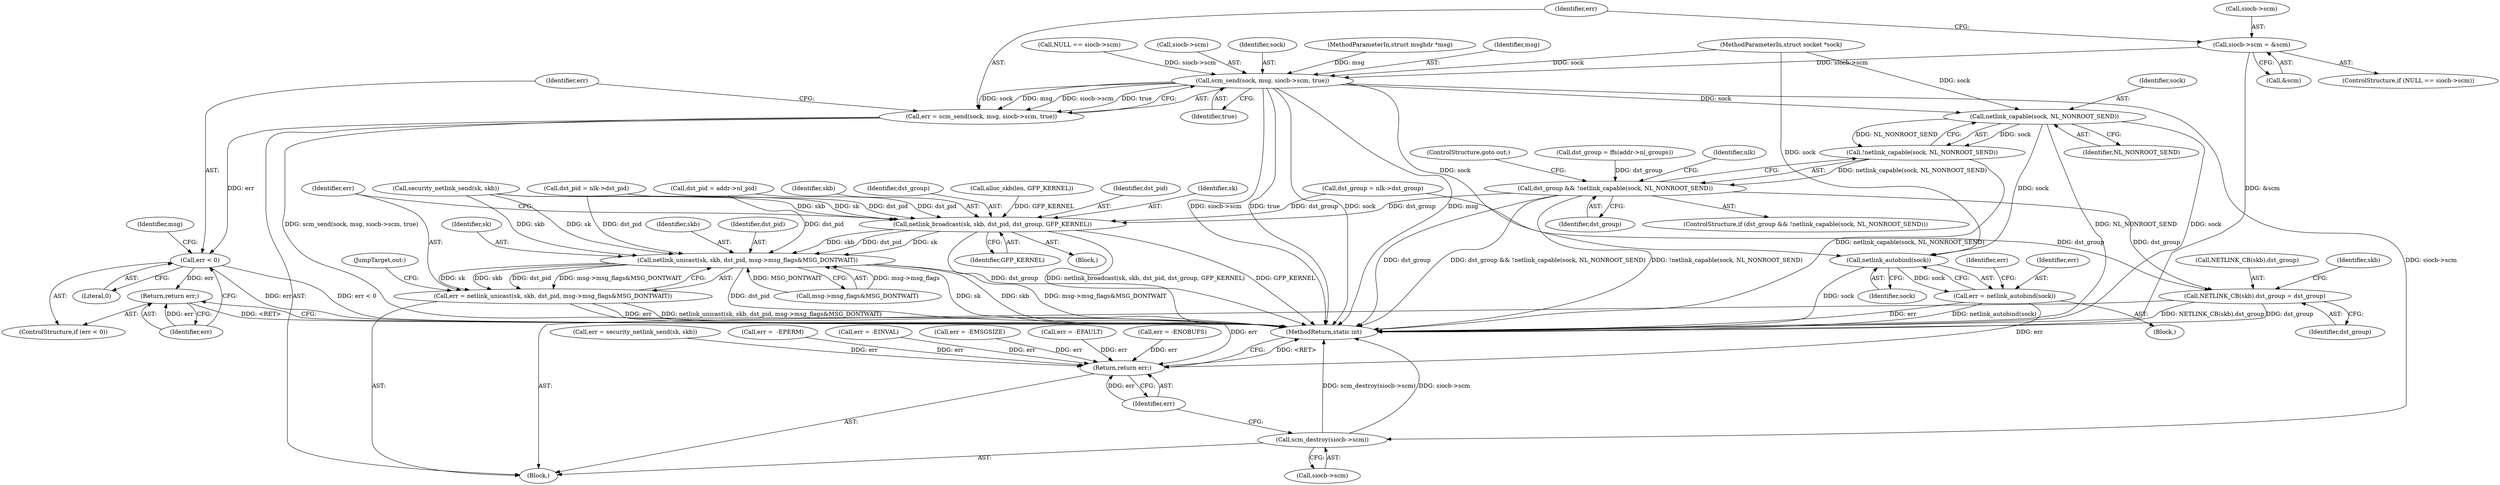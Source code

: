 digraph "0_linux_e0e3cea46d31d23dc40df0a49a7a2c04fe8edfea@pointer" {
"1000148" [label="(Call,siocb->scm = &scm)"];
"1000156" [label="(Call,scm_send(sock, msg, siocb->scm, true))"];
"1000154" [label="(Call,err = scm_send(sock, msg, siocb->scm, true))"];
"1000164" [label="(Call,err < 0)"];
"1000167" [label="(Return,return err;)"];
"1000204" [label="(Call,netlink_capable(sock, NL_NONROOT_SEND))"];
"1000203" [label="(Call,!netlink_capable(sock, NL_NONROOT_SEND))"];
"1000201" [label="(Call,dst_group && !netlink_capable(sock, NL_NONROOT_SEND))"];
"1000268" [label="(Call,NETLINK_CB(skb).dst_group = dst_group)"];
"1000321" [label="(Call,netlink_broadcast(sk, skb, dst_pid, dst_group, GFP_KERNEL))"];
"1000329" [label="(Call,netlink_unicast(sk, skb, dst_pid, msg->msg_flags&MSG_DONTWAIT))"];
"1000327" [label="(Call,err = netlink_unicast(sk, skb, dst_pid, msg->msg_flags&MSG_DONTWAIT))"];
"1000343" [label="(Return,return err;)"];
"1000228" [label="(Call,netlink_autobind(sock))"];
"1000226" [label="(Call,err = netlink_autobind(sock))"];
"1000339" [label="(Call,scm_destroy(siocb->scm))"];
"1000185" [label="(Call,dst_pid = addr->nl_pid)"];
"1000166" [label="(Literal,0)"];
"1000268" [label="(Call,NETLINK_CB(skb).dst_group = dst_group)"];
"1000246" [label="(Call,err = -ENOBUFS)"];
"1000324" [label="(Identifier,dst_pid)"];
"1000157" [label="(Identifier,sock)"];
"1000340" [label="(Call,siocb->scm)"];
"1000103" [label="(MethodParameterIn,struct msghdr *msg)"];
"1000269" [label="(Call,NETLINK_CB(skb).dst_group)"];
"1000273" [label="(Identifier,dst_group)"];
"1000156" [label="(Call,scm_send(sock, msg, siocb->scm, true))"];
"1000158" [label="(Identifier,msg)"];
"1000163" [label="(ControlStructure,if (err < 0))"];
"1000302" [label="(Call,err = security_netlink_send(sk, skb))"];
"1000225" [label="(Block,)"];
"1000326" [label="(Identifier,GFP_KERNEL)"];
"1000215" [label="(Call,dst_group = nlk->dst_group)"];
"1000331" [label="(Identifier,skb)"];
"1000142" [label="(ControlStructure,if (NULL == siocb->scm))"];
"1000201" [label="(Call,dst_group && !netlink_capable(sock, NL_NONROOT_SEND))"];
"1000162" [label="(Identifier,true)"];
"1000155" [label="(Identifier,err)"];
"1000315" [label="(Block,)"];
"1000328" [label="(Identifier,err)"];
"1000204" [label="(Call,netlink_capable(sock, NL_NONROOT_SEND))"];
"1000148" [label="(Call,siocb->scm = &scm)"];
"1000203" [label="(Call,!netlink_capable(sock, NL_NONROOT_SEND))"];
"1000229" [label="(Identifier,sock)"];
"1000339" [label="(Call,scm_destroy(siocb->scm))"];
"1000165" [label="(Identifier,err)"];
"1000168" [label="(Identifier,err)"];
"1000143" [label="(Call,NULL == siocb->scm)"];
"1000200" [label="(ControlStructure,if (dst_group && !netlink_capable(sock, NL_NONROOT_SEND)))"];
"1000154" [label="(Call,err = scm_send(sock, msg, siocb->scm, true))"];
"1000330" [label="(Identifier,sk)"];
"1000338" [label="(JumpTarget,out:)"];
"1000167" [label="(Return,return err;)"];
"1000345" [label="(MethodReturn,static int)"];
"1000205" [label="(Identifier,sock)"];
"1000159" [label="(Call,siocb->scm)"];
"1000206" [label="(Identifier,NL_NONROOT_SEND)"];
"1000322" [label="(Identifier,sk)"];
"1000304" [label="(Call,security_netlink_send(sk, skb))"];
"1000329" [label="(Call,netlink_unicast(sk, skb, dst_pid, msg->msg_flags&MSG_DONTWAIT))"];
"1000210" [label="(Call,dst_pid = nlk->dst_pid)"];
"1000149" [label="(Call,siocb->scm)"];
"1000196" [label="(Call,err =  -EPERM)"];
"1000174" [label="(Call,err = -EINVAL)"];
"1000323" [label="(Identifier,skb)"];
"1000102" [label="(MethodParameterIn,struct socket *sock)"];
"1000164" [label="(Call,err < 0)"];
"1000190" [label="(Call,dst_group = ffs(addr->nl_groups))"];
"1000344" [label="(Identifier,err)"];
"1000233" [label="(Call,err = -EMSGSIZE)"];
"1000327" [label="(Call,err = netlink_unicast(sk, skb, dst_pid, msg->msg_flags&MSG_DONTWAIT))"];
"1000343" [label="(Return,return err;)"];
"1000227" [label="(Identifier,err)"];
"1000325" [label="(Identifier,dst_group)"];
"1000223" [label="(Identifier,nlk)"];
"1000105" [label="(Block,)"];
"1000285" [label="(Call,err = -EFAULT)"];
"1000321" [label="(Call,netlink_broadcast(sk, skb, dst_pid, dst_group, GFP_KERNEL))"];
"1000152" [label="(Call,&scm)"];
"1000252" [label="(Call,alloc_skb(len, GFP_KERNEL))"];
"1000207" [label="(ControlStructure,goto out;)"];
"1000332" [label="(Identifier,dst_pid)"];
"1000276" [label="(Identifier,skb)"];
"1000228" [label="(Call,netlink_autobind(sock))"];
"1000226" [label="(Call,err = netlink_autobind(sock))"];
"1000171" [label="(Identifier,msg)"];
"1000333" [label="(Call,msg->msg_flags&MSG_DONTWAIT)"];
"1000231" [label="(Identifier,err)"];
"1000202" [label="(Identifier,dst_group)"];
"1000148" -> "1000142"  [label="AST: "];
"1000148" -> "1000152"  [label="CFG: "];
"1000149" -> "1000148"  [label="AST: "];
"1000152" -> "1000148"  [label="AST: "];
"1000155" -> "1000148"  [label="CFG: "];
"1000148" -> "1000345"  [label="DDG: &scm"];
"1000148" -> "1000156"  [label="DDG: siocb->scm"];
"1000156" -> "1000154"  [label="AST: "];
"1000156" -> "1000162"  [label="CFG: "];
"1000157" -> "1000156"  [label="AST: "];
"1000158" -> "1000156"  [label="AST: "];
"1000159" -> "1000156"  [label="AST: "];
"1000162" -> "1000156"  [label="AST: "];
"1000154" -> "1000156"  [label="CFG: "];
"1000156" -> "1000345"  [label="DDG: siocb->scm"];
"1000156" -> "1000345"  [label="DDG: sock"];
"1000156" -> "1000345"  [label="DDG: msg"];
"1000156" -> "1000345"  [label="DDG: true"];
"1000156" -> "1000154"  [label="DDG: sock"];
"1000156" -> "1000154"  [label="DDG: msg"];
"1000156" -> "1000154"  [label="DDG: siocb->scm"];
"1000156" -> "1000154"  [label="DDG: true"];
"1000102" -> "1000156"  [label="DDG: sock"];
"1000103" -> "1000156"  [label="DDG: msg"];
"1000143" -> "1000156"  [label="DDG: siocb->scm"];
"1000156" -> "1000204"  [label="DDG: sock"];
"1000156" -> "1000228"  [label="DDG: sock"];
"1000156" -> "1000339"  [label="DDG: siocb->scm"];
"1000154" -> "1000105"  [label="AST: "];
"1000155" -> "1000154"  [label="AST: "];
"1000165" -> "1000154"  [label="CFG: "];
"1000154" -> "1000345"  [label="DDG: scm_send(sock, msg, siocb->scm, true)"];
"1000154" -> "1000164"  [label="DDG: err"];
"1000164" -> "1000163"  [label="AST: "];
"1000164" -> "1000166"  [label="CFG: "];
"1000165" -> "1000164"  [label="AST: "];
"1000166" -> "1000164"  [label="AST: "];
"1000168" -> "1000164"  [label="CFG: "];
"1000171" -> "1000164"  [label="CFG: "];
"1000164" -> "1000345"  [label="DDG: err < 0"];
"1000164" -> "1000345"  [label="DDG: err"];
"1000164" -> "1000167"  [label="DDG: err"];
"1000167" -> "1000163"  [label="AST: "];
"1000167" -> "1000168"  [label="CFG: "];
"1000168" -> "1000167"  [label="AST: "];
"1000345" -> "1000167"  [label="CFG: "];
"1000167" -> "1000345"  [label="DDG: <RET>"];
"1000168" -> "1000167"  [label="DDG: err"];
"1000204" -> "1000203"  [label="AST: "];
"1000204" -> "1000206"  [label="CFG: "];
"1000205" -> "1000204"  [label="AST: "];
"1000206" -> "1000204"  [label="AST: "];
"1000203" -> "1000204"  [label="CFG: "];
"1000204" -> "1000345"  [label="DDG: NL_NONROOT_SEND"];
"1000204" -> "1000345"  [label="DDG: sock"];
"1000204" -> "1000203"  [label="DDG: sock"];
"1000204" -> "1000203"  [label="DDG: NL_NONROOT_SEND"];
"1000102" -> "1000204"  [label="DDG: sock"];
"1000204" -> "1000228"  [label="DDG: sock"];
"1000203" -> "1000201"  [label="AST: "];
"1000201" -> "1000203"  [label="CFG: "];
"1000203" -> "1000345"  [label="DDG: netlink_capable(sock, NL_NONROOT_SEND)"];
"1000203" -> "1000201"  [label="DDG: netlink_capable(sock, NL_NONROOT_SEND)"];
"1000201" -> "1000200"  [label="AST: "];
"1000201" -> "1000202"  [label="CFG: "];
"1000202" -> "1000201"  [label="AST: "];
"1000207" -> "1000201"  [label="CFG: "];
"1000223" -> "1000201"  [label="CFG: "];
"1000201" -> "1000345"  [label="DDG: dst_group && !netlink_capable(sock, NL_NONROOT_SEND)"];
"1000201" -> "1000345"  [label="DDG: !netlink_capable(sock, NL_NONROOT_SEND)"];
"1000201" -> "1000345"  [label="DDG: dst_group"];
"1000190" -> "1000201"  [label="DDG: dst_group"];
"1000201" -> "1000268"  [label="DDG: dst_group"];
"1000201" -> "1000321"  [label="DDG: dst_group"];
"1000268" -> "1000105"  [label="AST: "];
"1000268" -> "1000273"  [label="CFG: "];
"1000269" -> "1000268"  [label="AST: "];
"1000273" -> "1000268"  [label="AST: "];
"1000276" -> "1000268"  [label="CFG: "];
"1000268" -> "1000345"  [label="DDG: NETLINK_CB(skb).dst_group"];
"1000268" -> "1000345"  [label="DDG: dst_group"];
"1000215" -> "1000268"  [label="DDG: dst_group"];
"1000321" -> "1000315"  [label="AST: "];
"1000321" -> "1000326"  [label="CFG: "];
"1000322" -> "1000321"  [label="AST: "];
"1000323" -> "1000321"  [label="AST: "];
"1000324" -> "1000321"  [label="AST: "];
"1000325" -> "1000321"  [label="AST: "];
"1000326" -> "1000321"  [label="AST: "];
"1000328" -> "1000321"  [label="CFG: "];
"1000321" -> "1000345"  [label="DDG: GFP_KERNEL"];
"1000321" -> "1000345"  [label="DDG: dst_group"];
"1000321" -> "1000345"  [label="DDG: netlink_broadcast(sk, skb, dst_pid, dst_group, GFP_KERNEL)"];
"1000304" -> "1000321"  [label="DDG: sk"];
"1000304" -> "1000321"  [label="DDG: skb"];
"1000185" -> "1000321"  [label="DDG: dst_pid"];
"1000210" -> "1000321"  [label="DDG: dst_pid"];
"1000215" -> "1000321"  [label="DDG: dst_group"];
"1000252" -> "1000321"  [label="DDG: GFP_KERNEL"];
"1000321" -> "1000329"  [label="DDG: sk"];
"1000321" -> "1000329"  [label="DDG: skb"];
"1000321" -> "1000329"  [label="DDG: dst_pid"];
"1000329" -> "1000327"  [label="AST: "];
"1000329" -> "1000333"  [label="CFG: "];
"1000330" -> "1000329"  [label="AST: "];
"1000331" -> "1000329"  [label="AST: "];
"1000332" -> "1000329"  [label="AST: "];
"1000333" -> "1000329"  [label="AST: "];
"1000327" -> "1000329"  [label="CFG: "];
"1000329" -> "1000345"  [label="DDG: skb"];
"1000329" -> "1000345"  [label="DDG: msg->msg_flags&MSG_DONTWAIT"];
"1000329" -> "1000345"  [label="DDG: dst_pid"];
"1000329" -> "1000345"  [label="DDG: sk"];
"1000329" -> "1000327"  [label="DDG: sk"];
"1000329" -> "1000327"  [label="DDG: skb"];
"1000329" -> "1000327"  [label="DDG: dst_pid"];
"1000329" -> "1000327"  [label="DDG: msg->msg_flags&MSG_DONTWAIT"];
"1000304" -> "1000329"  [label="DDG: sk"];
"1000304" -> "1000329"  [label="DDG: skb"];
"1000185" -> "1000329"  [label="DDG: dst_pid"];
"1000210" -> "1000329"  [label="DDG: dst_pid"];
"1000333" -> "1000329"  [label="DDG: msg->msg_flags"];
"1000333" -> "1000329"  [label="DDG: MSG_DONTWAIT"];
"1000327" -> "1000105"  [label="AST: "];
"1000328" -> "1000327"  [label="AST: "];
"1000338" -> "1000327"  [label="CFG: "];
"1000327" -> "1000345"  [label="DDG: err"];
"1000327" -> "1000345"  [label="DDG: netlink_unicast(sk, skb, dst_pid, msg->msg_flags&MSG_DONTWAIT)"];
"1000327" -> "1000343"  [label="DDG: err"];
"1000343" -> "1000105"  [label="AST: "];
"1000343" -> "1000344"  [label="CFG: "];
"1000344" -> "1000343"  [label="AST: "];
"1000345" -> "1000343"  [label="CFG: "];
"1000343" -> "1000345"  [label="DDG: <RET>"];
"1000344" -> "1000343"  [label="DDG: err"];
"1000285" -> "1000343"  [label="DDG: err"];
"1000226" -> "1000343"  [label="DDG: err"];
"1000302" -> "1000343"  [label="DDG: err"];
"1000196" -> "1000343"  [label="DDG: err"];
"1000233" -> "1000343"  [label="DDG: err"];
"1000174" -> "1000343"  [label="DDG: err"];
"1000246" -> "1000343"  [label="DDG: err"];
"1000228" -> "1000226"  [label="AST: "];
"1000228" -> "1000229"  [label="CFG: "];
"1000229" -> "1000228"  [label="AST: "];
"1000226" -> "1000228"  [label="CFG: "];
"1000228" -> "1000345"  [label="DDG: sock"];
"1000228" -> "1000226"  [label="DDG: sock"];
"1000102" -> "1000228"  [label="DDG: sock"];
"1000226" -> "1000225"  [label="AST: "];
"1000227" -> "1000226"  [label="AST: "];
"1000231" -> "1000226"  [label="CFG: "];
"1000226" -> "1000345"  [label="DDG: err"];
"1000226" -> "1000345"  [label="DDG: netlink_autobind(sock)"];
"1000339" -> "1000105"  [label="AST: "];
"1000339" -> "1000340"  [label="CFG: "];
"1000340" -> "1000339"  [label="AST: "];
"1000344" -> "1000339"  [label="CFG: "];
"1000339" -> "1000345"  [label="DDG: scm_destroy(siocb->scm)"];
"1000339" -> "1000345"  [label="DDG: siocb->scm"];
}
